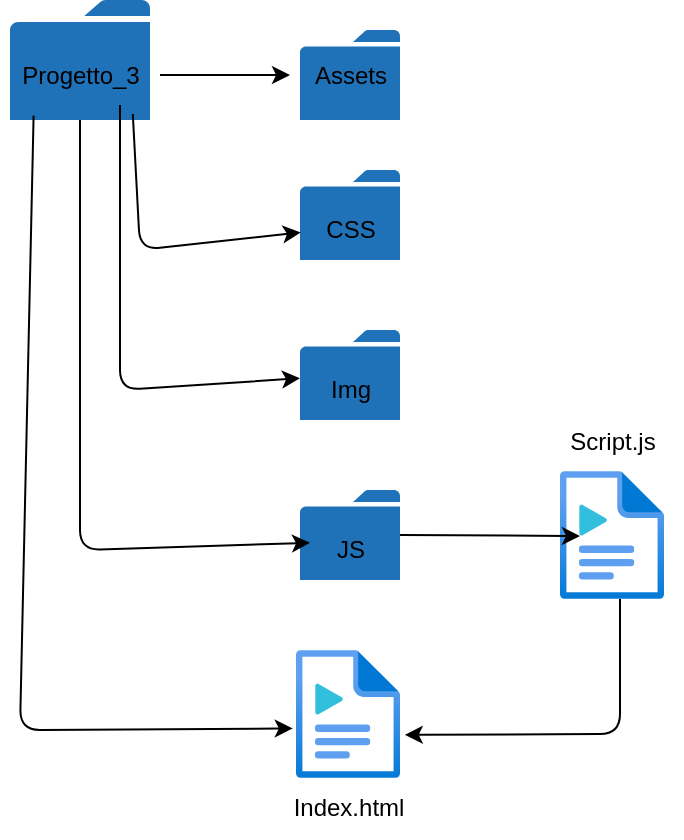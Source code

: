 <mxfile>
    <diagram id="TGm_gCvGgvye6TxfgwmU" name="Page-1">
        <mxGraphModel dx="746" dy="568" grid="1" gridSize="10" guides="1" tooltips="1" connect="1" arrows="1" fold="1" page="1" pageScale="1" pageWidth="850" pageHeight="1100" math="0" shadow="0">
            <root>
                <mxCell id="0"/>
                <mxCell id="1" parent="0"/>
                <mxCell id="5" value="" style="sketch=0;pointerEvents=1;shadow=0;dashed=0;html=1;strokeColor=none;labelPosition=center;verticalLabelPosition=bottom;verticalAlign=top;outlineConnect=0;align=center;shape=mxgraph.office.concepts.folder;fillColor=#2072B8;" vertex="1" parent="1">
                    <mxGeometry x="55" y="75" width="70" height="60" as="geometry"/>
                </mxCell>
                <mxCell id="7" value="" style="aspect=fixed;html=1;points=[];align=center;image;fontSize=12;image=img/lib/azure2/general/Media_File.svg;" vertex="1" parent="1">
                    <mxGeometry x="198" y="400" width="52" height="64" as="geometry"/>
                </mxCell>
                <mxCell id="8" value="" style="sketch=0;pointerEvents=1;shadow=0;dashed=0;html=1;strokeColor=none;labelPosition=center;verticalLabelPosition=bottom;verticalAlign=top;outlineConnect=0;align=center;shape=mxgraph.office.concepts.folder;fillColor=#2072B8;" vertex="1" parent="1">
                    <mxGeometry x="200" y="90" width="50" height="45" as="geometry"/>
                </mxCell>
                <mxCell id="9" value="" style="sketch=0;pointerEvents=1;shadow=0;dashed=0;html=1;strokeColor=none;labelPosition=center;verticalLabelPosition=bottom;verticalAlign=top;outlineConnect=0;align=center;shape=mxgraph.office.concepts.folder;fillColor=#2072B8;" vertex="1" parent="1">
                    <mxGeometry x="200" y="160" width="50" height="45" as="geometry"/>
                </mxCell>
                <mxCell id="10" value="" style="sketch=0;pointerEvents=1;shadow=0;dashed=0;html=1;strokeColor=none;labelPosition=center;verticalLabelPosition=bottom;verticalAlign=top;outlineConnect=0;align=center;shape=mxgraph.office.concepts.folder;fillColor=#2072B8;" vertex="1" parent="1">
                    <mxGeometry x="200" y="240" width="50" height="45" as="geometry"/>
                </mxCell>
                <mxCell id="11" value="" style="sketch=0;pointerEvents=1;shadow=0;dashed=0;html=1;strokeColor=none;labelPosition=center;verticalLabelPosition=bottom;verticalAlign=top;outlineConnect=0;align=center;shape=mxgraph.office.concepts.folder;fillColor=#2072B8;" vertex="1" parent="1">
                    <mxGeometry x="200" y="320" width="50" height="45" as="geometry"/>
                </mxCell>
                <mxCell id="12" value="Progetto_3&lt;br&gt;" style="text;html=1;align=center;verticalAlign=middle;resizable=0;points=[];autosize=1;strokeColor=none;fillColor=none;" vertex="1" parent="1">
                    <mxGeometry x="50" y="97.5" width="80" height="30" as="geometry"/>
                </mxCell>
                <mxCell id="16" value="Assets" style="text;html=1;align=center;verticalAlign=middle;resizable=0;points=[];autosize=1;strokeColor=none;fillColor=none;" vertex="1" parent="1">
                    <mxGeometry x="195" y="97.5" width="60" height="30" as="geometry"/>
                </mxCell>
                <mxCell id="17" value="CSS" style="text;html=1;align=center;verticalAlign=middle;resizable=0;points=[];autosize=1;strokeColor=none;fillColor=none;" vertex="1" parent="1">
                    <mxGeometry x="200" y="175" width="50" height="30" as="geometry"/>
                </mxCell>
                <mxCell id="18" value="Img" style="text;html=1;align=center;verticalAlign=middle;resizable=0;points=[];autosize=1;strokeColor=none;fillColor=none;" vertex="1" parent="1">
                    <mxGeometry x="205" y="255" width="40" height="30" as="geometry"/>
                </mxCell>
                <mxCell id="19" value="JS" style="text;html=1;align=center;verticalAlign=middle;resizable=0;points=[];autosize=1;strokeColor=none;fillColor=none;" vertex="1" parent="1">
                    <mxGeometry x="205" y="335" width="40" height="30" as="geometry"/>
                </mxCell>
                <mxCell id="21" value="" style="endArrow=classic;html=1;exitX=0.21;exitY=1.177;exitDx=0;exitDy=0;exitPerimeter=0;entryX=-0.031;entryY=0.613;entryDx=0;entryDy=0;entryPerimeter=0;" edge="1" parent="1" source="12" target="7">
                    <mxGeometry width="50" height="50" relative="1" as="geometry">
                        <mxPoint x="150" y="470" as="sourcePoint"/>
                        <mxPoint x="200" y="420" as="targetPoint"/>
                        <Array as="points">
                            <mxPoint x="60" y="440"/>
                        </Array>
                    </mxGeometry>
                </mxCell>
                <mxCell id="23" value="" style="endArrow=classic;html=1;exitX=0.21;exitY=1.177;exitDx=0;exitDy=0;exitPerimeter=0;entryX=1.046;entryY=0.663;entryDx=0;entryDy=0;entryPerimeter=0;" edge="1" parent="1" target="7">
                    <mxGeometry width="50" height="50" relative="1" as="geometry">
                        <mxPoint x="360.0" y="374.5" as="sourcePoint"/>
                        <mxPoint x="410" y="489.5" as="targetPoint"/>
                        <Array as="points">
                            <mxPoint x="360" y="442"/>
                        </Array>
                    </mxGeometry>
                </mxCell>
                <mxCell id="24" value="" style="aspect=fixed;html=1;points=[];align=center;image;fontSize=12;image=img/lib/azure2/general/Media_File.svg;" vertex="1" parent="1">
                    <mxGeometry x="330" y="310.5" width="52" height="64" as="geometry"/>
                </mxCell>
                <mxCell id="25" value="Index.html" style="text;html=1;align=center;verticalAlign=middle;resizable=0;points=[];autosize=1;strokeColor=none;fillColor=none;" vertex="1" parent="1">
                    <mxGeometry x="184" y="464" width="80" height="30" as="geometry"/>
                </mxCell>
                <mxCell id="26" value="Script.js" style="text;html=1;align=center;verticalAlign=middle;resizable=0;points=[];autosize=1;strokeColor=none;fillColor=none;" vertex="1" parent="1">
                    <mxGeometry x="321" y="280.5" width="70" height="30" as="geometry"/>
                </mxCell>
                <mxCell id="27" value="" style="endArrow=classic;html=1;exitX=1;exitY=0.5;exitDx=0;exitDy=0;exitPerimeter=0;" edge="1" parent="1" source="11">
                    <mxGeometry width="50" height="50" relative="1" as="geometry">
                        <mxPoint x="250" y="350" as="sourcePoint"/>
                        <mxPoint x="340" y="343" as="targetPoint"/>
                    </mxGeometry>
                </mxCell>
                <mxCell id="28" value="" style="endArrow=classic;html=1;entryX=-0.031;entryY=0.613;entryDx=0;entryDy=0;entryPerimeter=0;" edge="1" parent="1" source="5">
                    <mxGeometry width="50" height="50" relative="1" as="geometry">
                        <mxPoint x="90" y="170" as="sourcePoint"/>
                        <mxPoint x="204.998" y="346.422" as="targetPoint"/>
                        <Array as="points">
                            <mxPoint x="90" y="350"/>
                        </Array>
                    </mxGeometry>
                </mxCell>
                <mxCell id="33" value="" style="endArrow=classic;html=1;" edge="1" parent="1" target="10">
                    <mxGeometry width="50" height="50" relative="1" as="geometry">
                        <mxPoint x="110" y="127.5" as="sourcePoint"/>
                        <mxPoint x="224.998" y="338.922" as="targetPoint"/>
                        <Array as="points">
                            <mxPoint x="110" y="270"/>
                        </Array>
                    </mxGeometry>
                </mxCell>
                <mxCell id="34" value="" style="endArrow=classic;html=1;entryX=0.008;entryY=0.54;entryDx=0;entryDy=0;entryPerimeter=0;exitX=0.83;exitY=1.15;exitDx=0;exitDy=0;exitPerimeter=0;" edge="1" parent="1" source="12" target="17">
                    <mxGeometry width="50" height="50" relative="1" as="geometry">
                        <mxPoint x="120" y="150" as="sourcePoint"/>
                        <mxPoint x="234.998" y="196.422" as="targetPoint"/>
                        <Array as="points">
                            <mxPoint x="120" y="200"/>
                        </Array>
                    </mxGeometry>
                </mxCell>
                <mxCell id="35" value="" style="endArrow=classic;html=1;" edge="1" parent="1" source="12" target="16">
                    <mxGeometry width="50" height="50" relative="1" as="geometry">
                        <mxPoint x="125" y="120" as="sourcePoint"/>
                        <mxPoint x="175" y="70" as="targetPoint"/>
                    </mxGeometry>
                </mxCell>
            </root>
        </mxGraphModel>
    </diagram>
</mxfile>